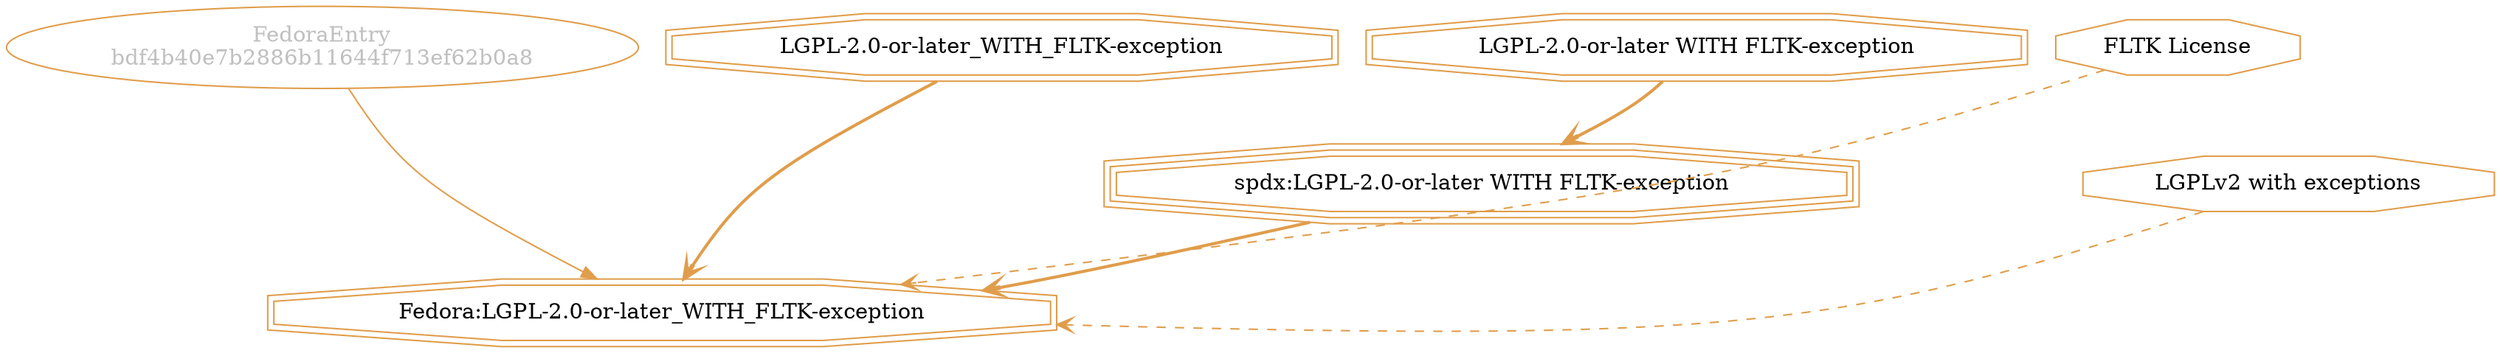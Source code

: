 strict digraph {
    node [shape=box];
    graph [splines=curved];
    6861 [label="FedoraEntry\nbdf4b40e7b2886b11644f713ef62b0a8"
         ,fontcolor=gray
         ,color="#e09d4b"
         ,fillcolor="beige;1"
         ,shape=ellipse];
    6862 [label="Fedora:LGPL-2.0-or-later_WITH_FLTK-exception"
         ,color="#e09d4b"
         ,shape=doubleoctagon];
    6863 [label="LGPL-2.0-or-later_WITH_FLTK-exception"
         ,color="#e09d4b"
         ,shape=doubleoctagon];
    6864 [label="spdx:LGPL-2.0-or-later WITH FLTK-exception"
         ,color="#e09d4b"
         ,shape=tripleoctagon];
    6865 [label="LGPL-2.0-or-later WITH FLTK-exception"
         ,color="#e09d4b"
         ,shape=doubleoctagon];
    6866 [label="FLTK License"
         ,color="#e09d4b"
         ,shape=octagon];
    6867 [label="LGPLv2 with exceptions"
         ,color="#e09d4b"
         ,shape=octagon];
    6861 -> 6862 [weight=0.5
                 ,color="#e09d4b"];
    6863 -> 6862 [style=bold
                 ,arrowhead=vee
                 ,weight=0.7
                 ,color="#e09d4b"];
    6864 -> 6862 [style=bold
                 ,arrowhead=vee
                 ,weight=0.7
                 ,color="#e09d4b"];
    6865 -> 6864 [style=bold
                 ,arrowhead=vee
                 ,weight=0.7
                 ,color="#e09d4b"];
    6866 -> 6862 [style=dashed
                 ,arrowhead=vee
                 ,weight=0.5
                 ,color="#e09d4b"];
    6867 -> 6862 [style=dashed
                 ,arrowhead=vee
                 ,weight=0.5
                 ,color="#e09d4b"];
}
